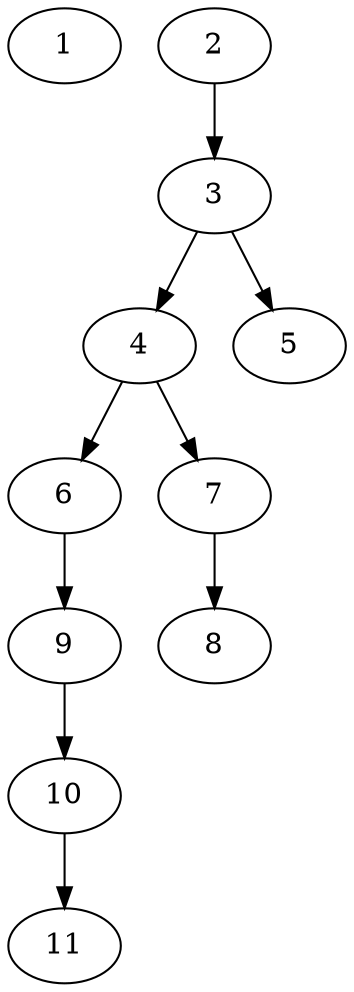 // DAG (tier=1-easy, mode=data, n=11, ccr=0.342, fat=0.457, density=0.377, regular=0.758, jump=0.004, mindata=1048576, maxdata=8388608)
// DAG automatically generated by daggen at Sun Aug 24 16:33:33 2025
// /home/ermia/Project/Environments/daggen/bin/daggen --dot --ccr 0.342 --fat 0.457 --regular 0.758 --density 0.377 --jump 0.004 --mindata 1048576 --maxdata 8388608 -n 11 
digraph G {
  1 [size="34659240937359671296", alpha="0.06", expect_size="17329620468679835648"]
  2 [size="465304545168062", alpha="0.07", expect_size="232652272584031"]
  2 -> 3 [size ="32094277337088"]
  3 [size="130514583903379008", alpha="0.00", expect_size="65257291951689504"]
  3 -> 4 [size ="129957120442368"]
  3 -> 5 [size ="129957120442368"]
  4 [size="35217367746660532224", alpha="0.10", expect_size="17608683873330266112"]
  4 -> 6 [size ="85953041399808"]
  4 -> 7 [size ="85953041399808"]
  5 [size="41813145457723400", alpha="0.06", expect_size="20906572728861700"]
  6 [size="19199670054339476", alpha="0.04", expect_size="9599835027169738"]
  6 -> 9 [size ="12281760972800"]
  7 [size="46790498315787042816", alpha="0.07", expect_size="23395249157893521408"]
  7 -> 8 [size ="103879161151488"]
  8 [size="70159930603544544", alpha="0.09", expect_size="35079965301772272"]
  9 [size="459722135834378371072", alpha="0.01", expect_size="229861067917189185536"]
  9 -> 10 [size ="476526361444352"]
  10 [size="3403618626781796", alpha="0.19", expect_size="1701809313390898"]
  10 -> 11 [size ="198054036635648"]
  11 [size="274396612580347008", alpha="0.15", expect_size="137198306290173504"]
}